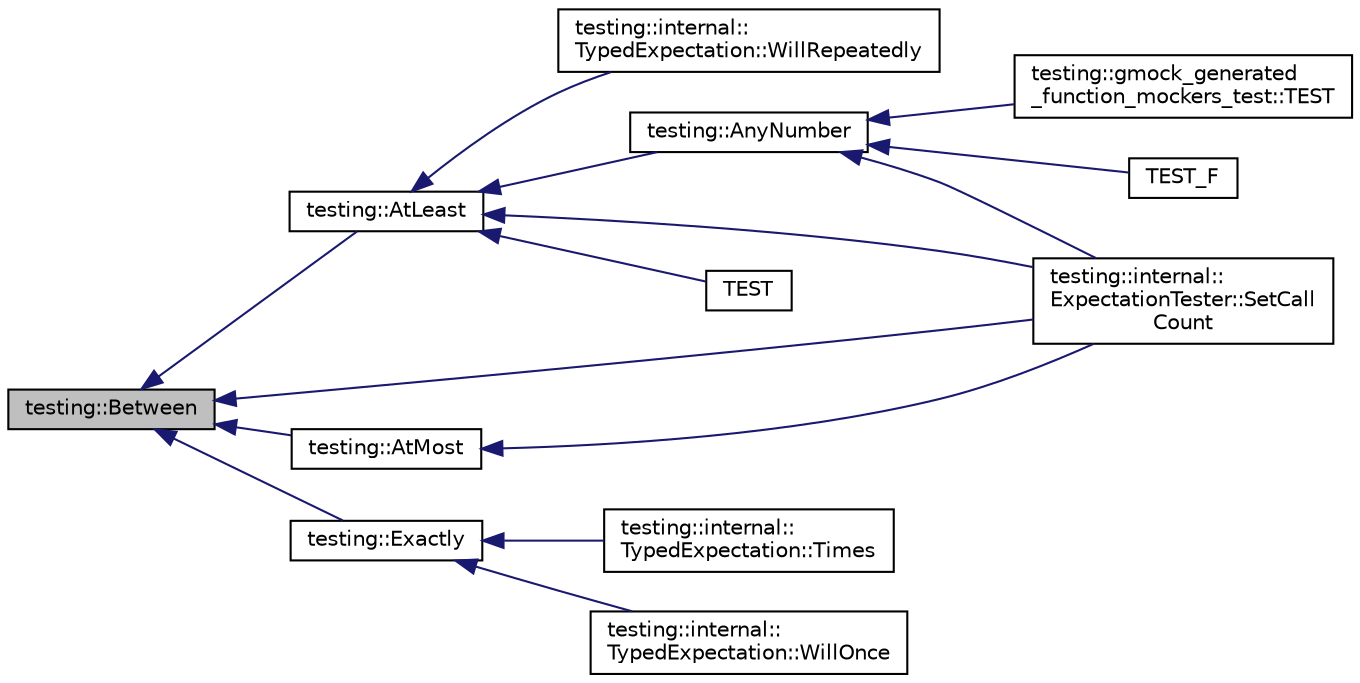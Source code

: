 digraph "testing::Between"
{
  edge [fontname="Helvetica",fontsize="10",labelfontname="Helvetica",labelfontsize="10"];
  node [fontname="Helvetica",fontsize="10",shape=record];
  rankdir="LR";
  Node394 [label="testing::Between",height=0.2,width=0.4,color="black", fillcolor="grey75", style="filled", fontcolor="black"];
  Node394 -> Node395 [dir="back",color="midnightblue",fontsize="10",style="solid",fontname="Helvetica"];
  Node395 [label="testing::AtLeast",height=0.2,width=0.4,color="black", fillcolor="white", style="filled",URL="$d0/d75/namespacetesting.html#a137297cb3c582843989fbd937cf0fed2"];
  Node395 -> Node396 [dir="back",color="midnightblue",fontsize="10",style="solid",fontname="Helvetica"];
  Node396 [label="testing::internal::\lTypedExpectation::WillRepeatedly",height=0.2,width=0.4,color="black", fillcolor="white", style="filled",URL="$d2/d4b/classtesting_1_1internal_1_1_typed_expectation.html#a73586c1adb458c5c431df9679e46f5f1"];
  Node395 -> Node397 [dir="back",color="midnightblue",fontsize="10",style="solid",fontname="Helvetica"];
  Node397 [label="testing::AnyNumber",height=0.2,width=0.4,color="black", fillcolor="white", style="filled",URL="$d0/d75/namespacetesting.html#aa1f8a6371097e1e9b8d6866020f35252"];
  Node397 -> Node398 [dir="back",color="midnightblue",fontsize="10",style="solid",fontname="Helvetica"];
  Node398 [label="testing::gmock_generated\l_function_mockers_test::TEST",height=0.2,width=0.4,color="black", fillcolor="white", style="filled",URL="$dc/d1b/namespacetesting_1_1gmock__generated__function__mockers__test.html#a5f59a7b507101fc0dbb558c090974f02"];
  Node397 -> Node399 [dir="back",color="midnightblue",fontsize="10",style="solid",fontname="Helvetica"];
  Node399 [label="testing::internal::\lExpectationTester::SetCall\lCount",height=0.2,width=0.4,color="black", fillcolor="white", style="filled",URL="$db/d6d/classtesting_1_1internal_1_1_expectation_tester.html#af5d762355ef83f414c4b0fc14c8fc943"];
  Node397 -> Node400 [dir="back",color="midnightblue",fontsize="10",style="solid",fontname="Helvetica"];
  Node400 [label="TEST_F",height=0.2,width=0.4,color="black", fillcolor="white", style="filled",URL="$db/d29/gmock__output__test___8cc.html#add20a01035182eac6e1278d06e001d04"];
  Node395 -> Node399 [dir="back",color="midnightblue",fontsize="10",style="solid",fontname="Helvetica"];
  Node395 -> Node401 [dir="back",color="midnightblue",fontsize="10",style="solid",fontname="Helvetica"];
  Node401 [label="TEST",height=0.2,width=0.4,color="black", fillcolor="white", style="filled",URL="$d3/d3f/_painter_test_8cpp.html#a972155cf51dbc1f2e1e6e3198ccaf6ee"];
  Node394 -> Node402 [dir="back",color="midnightblue",fontsize="10",style="solid",fontname="Helvetica"];
  Node402 [label="testing::AtMost",height=0.2,width=0.4,color="black", fillcolor="white", style="filled",URL="$d0/d75/namespacetesting.html#a5487cd1068c78821ced96fbf542a91bb"];
  Node402 -> Node399 [dir="back",color="midnightblue",fontsize="10",style="solid",fontname="Helvetica"];
  Node394 -> Node403 [dir="back",color="midnightblue",fontsize="10",style="solid",fontname="Helvetica"];
  Node403 [label="testing::Exactly",height=0.2,width=0.4,color="black", fillcolor="white", style="filled",URL="$d0/d75/namespacetesting.html#aa9b1b32ba9e8d3db8ac0af0fc8785c8d"];
  Node403 -> Node404 [dir="back",color="midnightblue",fontsize="10",style="solid",fontname="Helvetica"];
  Node404 [label="testing::internal::\lTypedExpectation::Times",height=0.2,width=0.4,color="black", fillcolor="white", style="filled",URL="$d2/d4b/classtesting_1_1internal_1_1_typed_expectation.html#a92d56ee785d38ec8193aed2a0fcbccf0"];
  Node403 -> Node405 [dir="back",color="midnightblue",fontsize="10",style="solid",fontname="Helvetica"];
  Node405 [label="testing::internal::\lTypedExpectation::WillOnce",height=0.2,width=0.4,color="black", fillcolor="white", style="filled",URL="$d2/d4b/classtesting_1_1internal_1_1_typed_expectation.html#a41b0d15e44e95d52f4d5c310fb9e9683"];
  Node394 -> Node399 [dir="back",color="midnightblue",fontsize="10",style="solid",fontname="Helvetica"];
}
